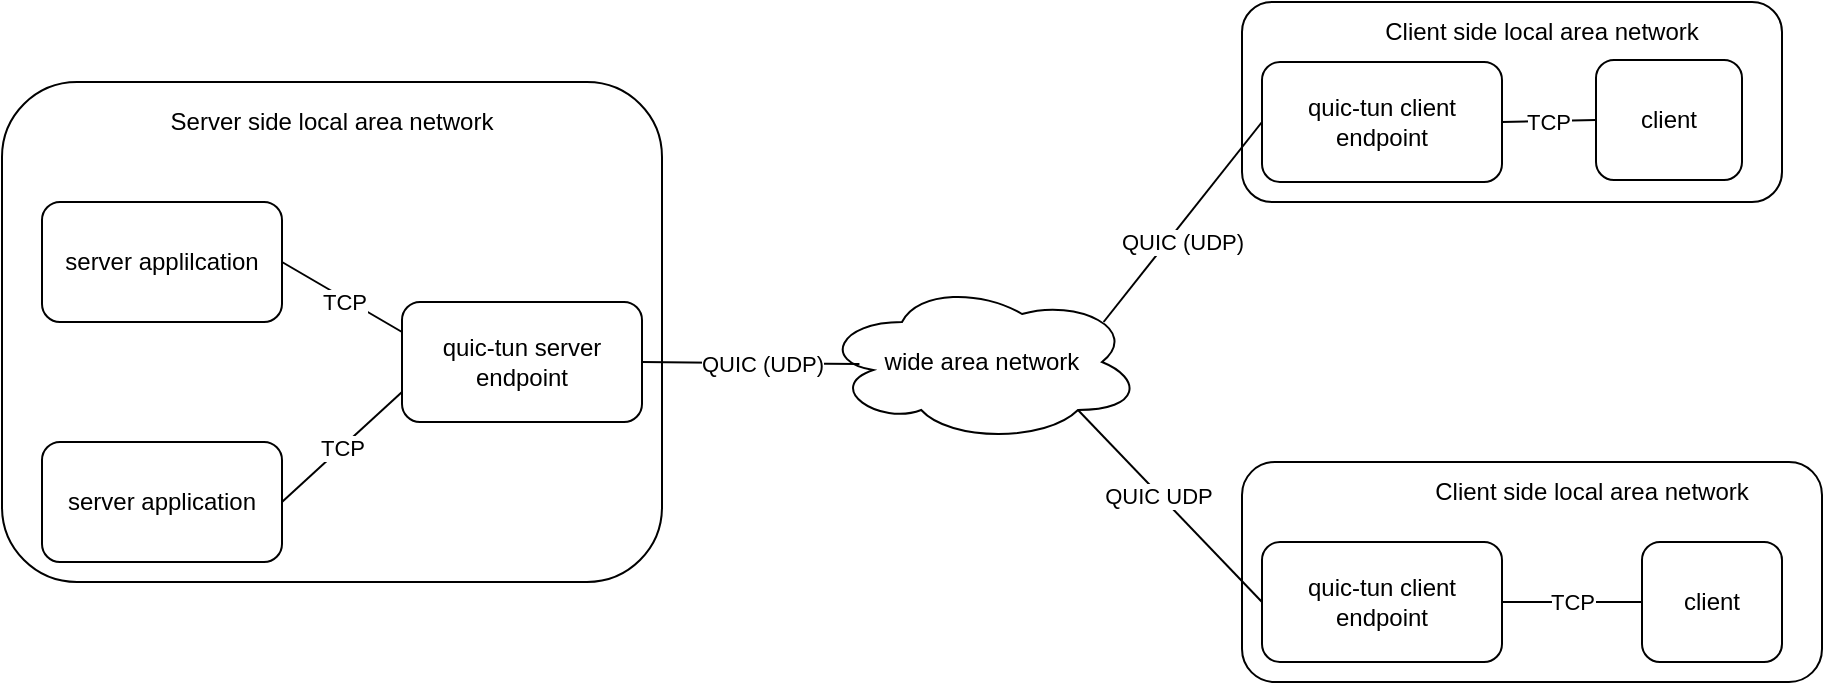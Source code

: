 <mxfile version="17.4.5" type="github">
  <diagram id="A1BQW2NBJPzSc_27E3ab" name="Page-2">
    <mxGraphModel dx="1119" dy="582" grid="1" gridSize="10" guides="1" tooltips="1" connect="1" arrows="1" fold="1" page="1" pageScale="1" pageWidth="827" pageHeight="1169" math="0" shadow="0">
      <root>
        <mxCell id="0" />
        <mxCell id="1" parent="0" />
        <mxCell id="jbFdCLt-OjUHDrAv9LJ5-1" value="server applilcation" style="rounded=1;whiteSpace=wrap;html=1;" vertex="1" parent="1">
          <mxGeometry x="130" y="260" width="120" height="60" as="geometry" />
        </mxCell>
        <mxCell id="jbFdCLt-OjUHDrAv9LJ5-2" value="server application" style="rounded=1;whiteSpace=wrap;html=1;" vertex="1" parent="1">
          <mxGeometry x="130" y="380" width="120" height="60" as="geometry" />
        </mxCell>
        <mxCell id="jbFdCLt-OjUHDrAv9LJ5-3" value="quic-tun server endpoint" style="rounded=1;whiteSpace=wrap;html=1;" vertex="1" parent="1">
          <mxGeometry x="310" y="310" width="120" height="60" as="geometry" />
        </mxCell>
        <mxCell id="jbFdCLt-OjUHDrAv9LJ5-4" value="TCP" style="endArrow=none;html=1;strokeColor=default;exitX=1;exitY=0.5;exitDx=0;exitDy=0;entryX=0;entryY=0.75;entryDx=0;entryDy=0;" edge="1" parent="1" source="jbFdCLt-OjUHDrAv9LJ5-2" target="jbFdCLt-OjUHDrAv9LJ5-3">
          <mxGeometry width="50" height="50" relative="1" as="geometry">
            <mxPoint x="330" y="420" as="sourcePoint" />
            <mxPoint x="380" y="370" as="targetPoint" />
          </mxGeometry>
        </mxCell>
        <mxCell id="jbFdCLt-OjUHDrAv9LJ5-5" value="" style="endArrow=none;html=1;strokeColor=default;entryX=1;entryY=0.5;entryDx=0;entryDy=0;exitX=0;exitY=0.25;exitDx=0;exitDy=0;" edge="1" parent="1" source="jbFdCLt-OjUHDrAv9LJ5-3" target="jbFdCLt-OjUHDrAv9LJ5-1">
          <mxGeometry width="50" height="50" relative="1" as="geometry">
            <mxPoint x="330" y="420" as="sourcePoint" />
            <mxPoint x="380" y="370" as="targetPoint" />
          </mxGeometry>
        </mxCell>
        <mxCell id="jbFdCLt-OjUHDrAv9LJ5-11" value="TCP" style="edgeLabel;html=1;align=center;verticalAlign=middle;resizable=0;points=[];" vertex="1" connectable="0" parent="jbFdCLt-OjUHDrAv9LJ5-5">
          <mxGeometry x="0.438" y="1" relative="1" as="geometry">
            <mxPoint x="14" y="9" as="offset" />
          </mxGeometry>
        </mxCell>
        <mxCell id="jbFdCLt-OjUHDrAv9LJ5-7" value="quic-tun client endpoint" style="rounded=1;whiteSpace=wrap;html=1;" vertex="1" parent="1">
          <mxGeometry x="740" y="190" width="120" height="60" as="geometry" />
        </mxCell>
        <mxCell id="jbFdCLt-OjUHDrAv9LJ5-10" value="client" style="rounded=1;whiteSpace=wrap;html=1;" vertex="1" parent="1">
          <mxGeometry x="907" y="189" width="73" height="60" as="geometry" />
        </mxCell>
        <mxCell id="jbFdCLt-OjUHDrAv9LJ5-12" value="QUIC (UDP)" style="endArrow=none;html=1;strokeColor=default;exitX=0.88;exitY=0.25;exitDx=0;exitDy=0;entryX=0;entryY=0.5;entryDx=0;entryDy=0;exitPerimeter=0;" edge="1" parent="1" source="jbFdCLt-OjUHDrAv9LJ5-19" target="jbFdCLt-OjUHDrAv9LJ5-7">
          <mxGeometry x="-0.127" y="-6" width="50" height="50" relative="1" as="geometry">
            <mxPoint x="780" y="340" as="sourcePoint" />
            <mxPoint x="890" y="350" as="targetPoint" />
            <mxPoint as="offset" />
          </mxGeometry>
        </mxCell>
        <mxCell id="jbFdCLt-OjUHDrAv9LJ5-13" value="TCP" style="endArrow=none;html=1;strokeColor=default;entryX=0;entryY=0.5;entryDx=0;entryDy=0;exitX=1;exitY=0.5;exitDx=0;exitDy=0;" edge="1" parent="1" source="jbFdCLt-OjUHDrAv9LJ5-7" target="jbFdCLt-OjUHDrAv9LJ5-10">
          <mxGeometry width="50" height="50" relative="1" as="geometry">
            <mxPoint x="700" y="380" as="sourcePoint" />
            <mxPoint x="750" y="330" as="targetPoint" />
          </mxGeometry>
        </mxCell>
        <mxCell id="jbFdCLt-OjUHDrAv9LJ5-14" value="quic-tun client endpoint" style="rounded=1;whiteSpace=wrap;html=1;" vertex="1" parent="1">
          <mxGeometry x="740" y="430" width="120" height="60" as="geometry" />
        </mxCell>
        <mxCell id="jbFdCLt-OjUHDrAv9LJ5-15" value="client" style="rounded=1;whiteSpace=wrap;html=1;" vertex="1" parent="1">
          <mxGeometry x="930" y="430" width="70" height="60" as="geometry" />
        </mxCell>
        <mxCell id="jbFdCLt-OjUHDrAv9LJ5-16" value="TCP" style="endArrow=none;html=1;strokeColor=default;entryX=0;entryY=0.5;entryDx=0;entryDy=0;exitX=1;exitY=0.5;exitDx=0;exitDy=0;" edge="1" parent="1" source="jbFdCLt-OjUHDrAv9LJ5-14" target="jbFdCLt-OjUHDrAv9LJ5-15">
          <mxGeometry width="50" height="50" relative="1" as="geometry">
            <mxPoint x="720" y="620" as="sourcePoint" />
            <mxPoint x="770" y="570" as="targetPoint" />
          </mxGeometry>
        </mxCell>
        <mxCell id="jbFdCLt-OjUHDrAv9LJ5-17" value="" style="endArrow=none;html=1;strokeColor=default;exitX=0.8;exitY=0.8;exitDx=0;exitDy=0;entryX=0;entryY=0.5;entryDx=0;entryDy=0;exitPerimeter=0;" edge="1" parent="1" source="jbFdCLt-OjUHDrAv9LJ5-19" target="jbFdCLt-OjUHDrAv9LJ5-14">
          <mxGeometry width="50" height="50" relative="1" as="geometry">
            <mxPoint x="780" y="340" as="sourcePoint" />
            <mxPoint x="890" y="350" as="targetPoint" />
          </mxGeometry>
        </mxCell>
        <mxCell id="jbFdCLt-OjUHDrAv9LJ5-18" value="QUIC UDP" style="edgeLabel;html=1;align=center;verticalAlign=middle;resizable=0;points=[];" vertex="1" connectable="0" parent="jbFdCLt-OjUHDrAv9LJ5-17">
          <mxGeometry x="-0.126" y="-1" relative="1" as="geometry">
            <mxPoint as="offset" />
          </mxGeometry>
        </mxCell>
        <mxCell id="jbFdCLt-OjUHDrAv9LJ5-19" value="wide area network" style="ellipse;shape=cloud;whiteSpace=wrap;html=1;" vertex="1" parent="1">
          <mxGeometry x="520" y="300" width="160" height="80" as="geometry" />
        </mxCell>
        <mxCell id="jbFdCLt-OjUHDrAv9LJ5-20" value="" style="endArrow=none;html=1;strokeColor=default;exitX=1;exitY=0.5;exitDx=0;exitDy=0;entryX=0.117;entryY=0.513;entryDx=0;entryDy=0;entryPerimeter=0;" edge="1" parent="1" source="jbFdCLt-OjUHDrAv9LJ5-3" target="jbFdCLt-OjUHDrAv9LJ5-19">
          <mxGeometry width="50" height="50" relative="1" as="geometry">
            <mxPoint x="620" y="410" as="sourcePoint" />
            <mxPoint x="670" y="360" as="targetPoint" />
          </mxGeometry>
        </mxCell>
        <mxCell id="jbFdCLt-OjUHDrAv9LJ5-21" value="QUIC (UDP)" style="edgeLabel;html=1;align=center;verticalAlign=middle;resizable=0;points=[];" vertex="1" connectable="0" parent="jbFdCLt-OjUHDrAv9LJ5-20">
          <mxGeometry x="-0.295" y="1" relative="1" as="geometry">
            <mxPoint x="21" y="1" as="offset" />
          </mxGeometry>
        </mxCell>
        <mxCell id="jbFdCLt-OjUHDrAv9LJ5-23" value="" style="rounded=1;whiteSpace=wrap;html=1;fillColor=none;" vertex="1" parent="1">
          <mxGeometry x="110" y="200" width="330" height="250" as="geometry" />
        </mxCell>
        <mxCell id="jbFdCLt-OjUHDrAv9LJ5-24" value="Server side local area network" style="text;html=1;strokeColor=none;fillColor=none;align=center;verticalAlign=middle;whiteSpace=wrap;rounded=0;" vertex="1" parent="1">
          <mxGeometry x="170" y="205" width="210" height="30" as="geometry" />
        </mxCell>
        <mxCell id="jbFdCLt-OjUHDrAv9LJ5-25" value="" style="rounded=1;whiteSpace=wrap;html=1;fillColor=none;" vertex="1" parent="1">
          <mxGeometry x="730" y="160" width="270" height="100" as="geometry" />
        </mxCell>
        <mxCell id="jbFdCLt-OjUHDrAv9LJ5-26" value="" style="rounded=1;whiteSpace=wrap;html=1;fillColor=none;" vertex="1" parent="1">
          <mxGeometry x="730" y="390" width="290" height="110" as="geometry" />
        </mxCell>
        <mxCell id="jbFdCLt-OjUHDrAv9LJ5-28" value="Client side local area network" style="text;html=1;strokeColor=none;fillColor=none;align=center;verticalAlign=middle;whiteSpace=wrap;rounded=0;" vertex="1" parent="1">
          <mxGeometry x="795" y="160" width="170" height="30" as="geometry" />
        </mxCell>
        <mxCell id="jbFdCLt-OjUHDrAv9LJ5-29" value="Client side local area network" style="text;html=1;strokeColor=none;fillColor=none;align=center;verticalAlign=middle;whiteSpace=wrap;rounded=0;" vertex="1" parent="1">
          <mxGeometry x="820" y="390" width="170" height="30" as="geometry" />
        </mxCell>
      </root>
    </mxGraphModel>
  </diagram>
</mxfile>
